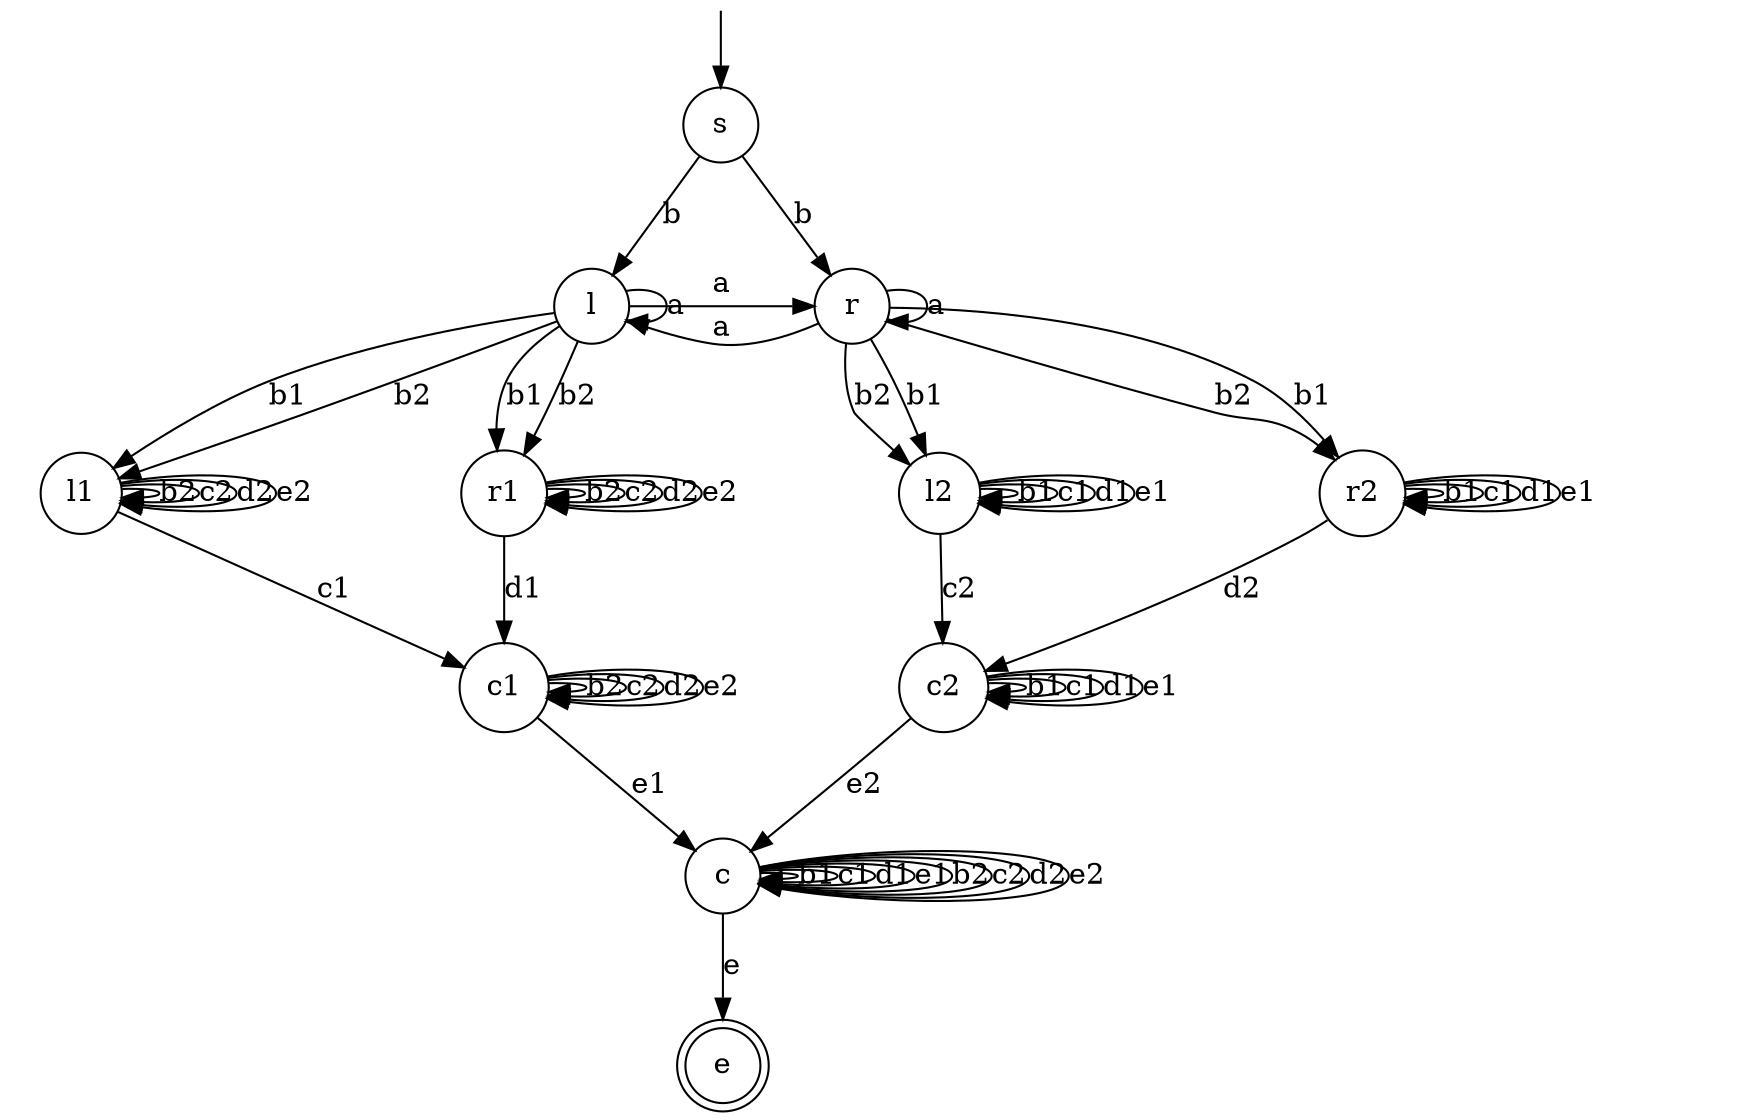 digraph NFA {
    node [shape="circle"]
    s [label="s", shape=circle];
    { rank=same;  // just for drawing
    l [label="l"];
    r [label="r"];
    }
    c [label="c"];
    e [label="e", shape=doublecircle];
    init [label="",shape=none,height=0,width=0];

    // structure of outer gadget with capacity 2
    init -> s;
    s -> l [label="b"];
    s -> r [label="b"];
    l -> l [label="a"];
    l -> r [label="a"];
    r -> l [label="a"];
    r -> r [label="a"];
    c -> e [label="e"];



    // left gadget with capacity 1
    subgraph cluster_red {
        style=invis;  // do not draw a box around the subgraph

        // states of gadget
        { rank=same;  // just for drawing
        l1 [label="l1"];
        r1 [label="r1"];
        }
        c1 [label="c1"];

        // diamond structure
        l1 -> c1 [label="c1"];
        r1 -> c1 [label="d1"];

        // ignore all actions from other gadget
        {
            //edge [style="invis"]
            l1 -> l1 [label="b2"];
            l1 -> l1 [label="c2"];
            l1 -> l1 [label="d2"];
            l1 -> l1 [label="e2"];
            r1 -> r1 [label="b2"];
            r1 -> r1 [label="c2"];
            r1 -> r1 [label="d2"];
            r1 -> r1 [label="e2"];
            c1 -> c1 [label="b2"];
            c1 -> c1 [label="c2"];
            c1 -> c1 [label="d2"];
            c1 -> c1 [label="e2"];
        }
    }

    // moving into and out of the gadget
    l -> l1 [label="b1"];  // begin
    l -> l1 [label="b2"];  // begin
    l -> r1 [label="b1"];  // begin
    l -> r1 [label="b2"];  // begin
    c1 -> c [label="e1"];  // end


    // right gadget with capacity 1
    subgraph cluster_blue {
        style=invis;  // do not draw a box around the subgraph

        // states of the gadget
        { rank=same;  // just for drawing
        l2 [label="l2"];
        r2 [label="r2"];
        }
        c2 [label="c2"];
        
        // diamond structure
        l2 -> c2 [label="c2"];
        r2 -> c2 [label="d2"];
        
        // ignore all actions from other gadget
        {
            //edge [style="invis"]
            l2 -> l2 [label="b1"];
            l2 -> l2 [label="c1"];
            l2 -> l2 [label="d1"];
            l2 -> l2 [label="e1"];
            r2 -> r2 [label="b1"];
            r2 -> r2 [label="c1"];
            r2 -> r2 [label="d1"];
            r2 -> r2 [label="e1"];
            c2 -> c2 [label="b1"];
            c2 -> c2 [label="c1"];
            c2 -> c2 [label="d1"];
            c2 -> c2 [label="e1"];
        }
    }

    // moving into and out of the gadget
    r -> l2 [label="b2"];  // begin
    r -> l2 [label="b1"];  // begin
    r -> r2 [label="b2"];  // begin
    r -> r2 [label="b1"];  // begin
    c2 -> c [label="e2"];  // end


    // c ignores all subgadget actions
    c -> c [label="b1"];
    c -> c [label="c1"];
    c -> c [label="d1"];
    c -> c [label="e1"];
    c -> c [label="b2"];
    c -> c [label="c2"];
    c -> c [label="d2"];
    c -> c [label="e2"];
    

}
